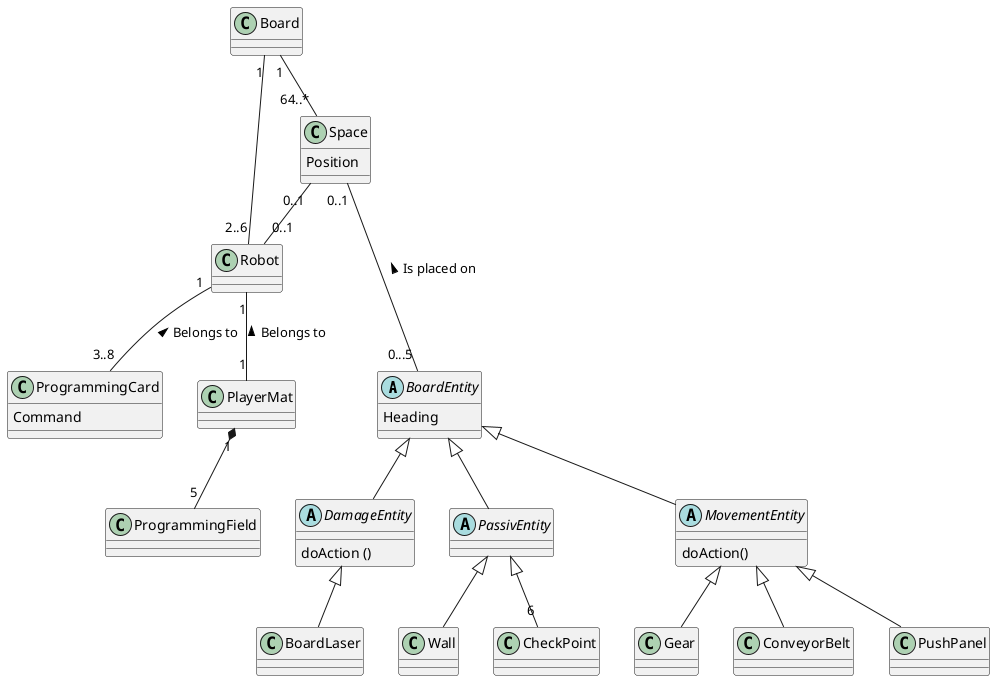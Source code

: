 @startuml
'https://plantuml.com/class-diagram

Abstract BoardEntity {
Heading
}

Abstract DamageEntity {
doAction ()
}

Abstract PassivEntity

Abstract MovementEntity {
doAction()
}

Class Space {
Position
}

Class ProgrammingCard {
Command
}

Board "1" - "2..6" Robot
Board "1" -- "64..*" Space
Space "0..1" -- "0..1" Robot
Robot "1" -- "3..8" ProgrammingCard : < Belongs to
Robot "1" -- "1"PlayerMat : < Belongs to
PlayerMat "1" *--"5" ProgrammingField
Space "0..1" --- "0...5" BoardEntity : < Is placed on
BoardEntity <|-- DamageEntity
DamageEntity <|-- BoardLaser
BoardEntity <|-- PassivEntity
PassivEntity <|-- Wall
PassivEntity <|-- "6" CheckPoint
BoardEntity <|-- MovementEntity
MovementEntity <|-- Gear
MovementEntity <|-- ConveyorBelt
MovementEntity <|-- PushPanel

@enduml